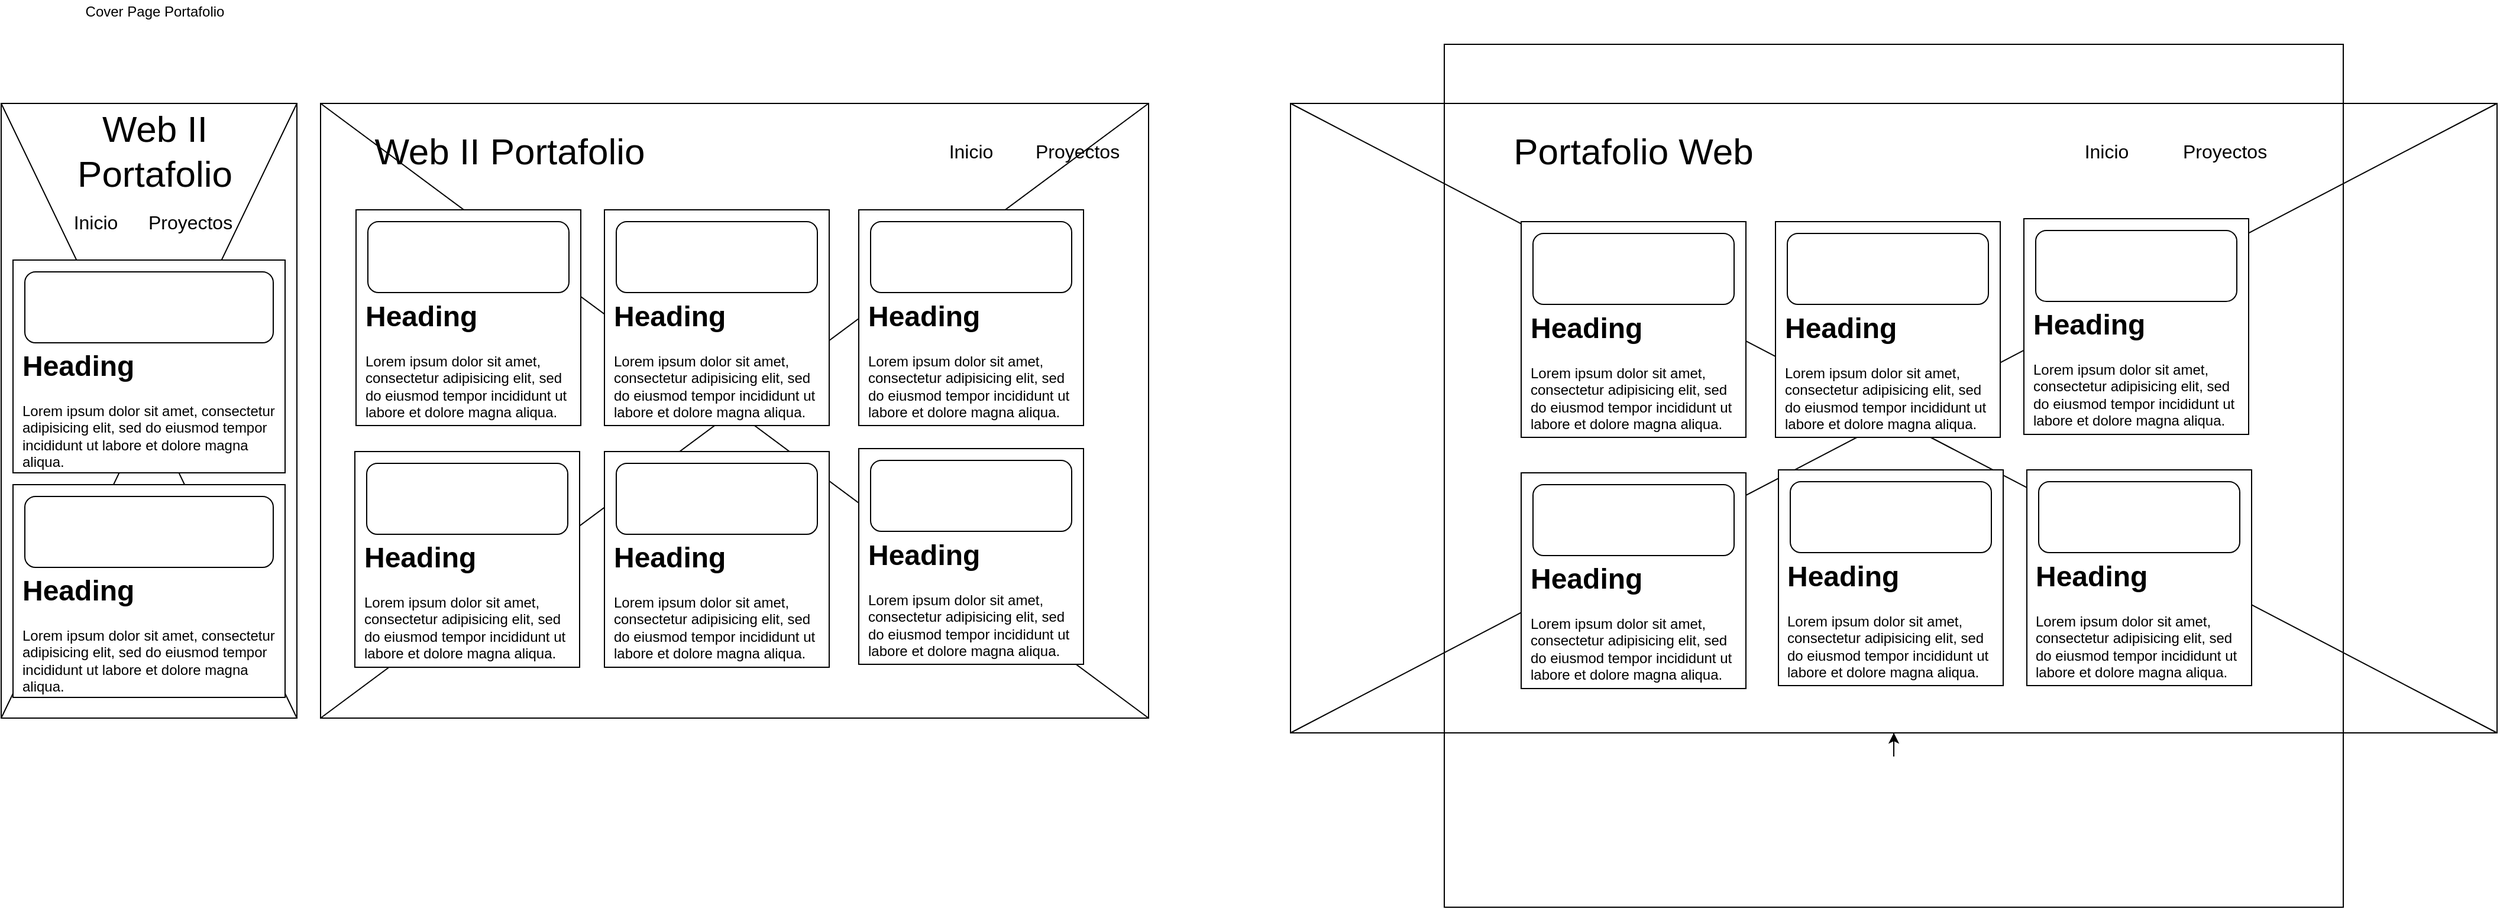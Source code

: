 <mxfile version="14.1.8" type="device"><diagram id="T7Pykl_5rJiDA-mQ_PRu" name="Página-1"><mxGraphModel dx="1217" dy="706" grid="1" gridSize="10" guides="1" tooltips="1" connect="1" arrows="1" fold="1" page="1" pageScale="1" pageWidth="827" pageHeight="1169" math="0" shadow="0"><root><mxCell id="0"/><mxCell id="1" parent="0"/><mxCell id="dx6olBOjs_Xhb-fbIJZ2-1" value="" style="rounded=0;whiteSpace=wrap;html=1;" vertex="1" parent="1"><mxGeometry x="20" y="107.5" width="250" height="520" as="geometry"/></mxCell><mxCell id="dx6olBOjs_Xhb-fbIJZ2-2" value="" style="rounded=0;whiteSpace=wrap;html=1;" vertex="1" parent="1"><mxGeometry x="290" y="107.5" width="700" height="520" as="geometry"/></mxCell><mxCell id="dx6olBOjs_Xhb-fbIJZ2-3" value="" style="rounded=0;whiteSpace=wrap;html=1;rotation=90;" vertex="1" parent="1"><mxGeometry x="1353.75" y="-136.25" width="532.5" height="1020" as="geometry"/></mxCell><mxCell id="dx6olBOjs_Xhb-fbIJZ2-4" value="Cover Page Portafolio" style="text;html=1;strokeColor=none;fillColor=none;align=center;verticalAlign=middle;whiteSpace=wrap;rounded=0;" vertex="1" parent="1"><mxGeometry x="20" y="20" width="260" height="20" as="geometry"/></mxCell><mxCell id="dx6olBOjs_Xhb-fbIJZ2-5" value="" style="endArrow=none;html=1;exitX=0;exitY=1;exitDx=0;exitDy=0;" edge="1" source="dx6olBOjs_Xhb-fbIJZ2-1" parent="1"><mxGeometry width="50" height="50" relative="1" as="geometry"><mxPoint x="220" y="157.5" as="sourcePoint"/><mxPoint x="270" y="107.5" as="targetPoint"/><Array as="points"/></mxGeometry></mxCell><mxCell id="dx6olBOjs_Xhb-fbIJZ2-6" value="" style="endArrow=none;html=1;exitX=1;exitY=1;exitDx=0;exitDy=0;entryX=0;entryY=0;entryDx=0;entryDy=0;" edge="1" source="dx6olBOjs_Xhb-fbIJZ2-1" target="dx6olBOjs_Xhb-fbIJZ2-1" parent="1"><mxGeometry width="50" height="50" relative="1" as="geometry"><mxPoint x="30" y="637.5" as="sourcePoint"/><mxPoint x="280" y="117.5" as="targetPoint"/></mxGeometry></mxCell><mxCell id="dx6olBOjs_Xhb-fbIJZ2-9" value="Web II Portafolio" style="text;html=1;strokeColor=none;fillColor=none;align=center;verticalAlign=middle;whiteSpace=wrap;rounded=0;fontSize=31;" vertex="1" parent="1"><mxGeometry x="70" y="137.5" width="160" height="20" as="geometry"/></mxCell><mxCell id="dx6olBOjs_Xhb-fbIJZ2-10" value="Inicio" style="text;html=1;strokeColor=none;fillColor=none;align=center;verticalAlign=middle;whiteSpace=wrap;rounded=0;fontSize=16;" vertex="1" parent="1"><mxGeometry x="80" y="197.5" width="40" height="20" as="geometry"/></mxCell><mxCell id="dx6olBOjs_Xhb-fbIJZ2-11" value="Proyectos" style="text;html=1;strokeColor=none;fillColor=none;align=center;verticalAlign=middle;whiteSpace=wrap;rounded=0;fontSize=16;" vertex="1" parent="1"><mxGeometry x="160" y="197.5" width="40" height="20" as="geometry"/></mxCell><mxCell id="dx6olBOjs_Xhb-fbIJZ2-12" value="Web II Portafolio" style="text;html=1;strokeColor=none;fillColor=none;align=center;verticalAlign=middle;whiteSpace=wrap;rounded=0;fontSize=31;" vertex="1" parent="1"><mxGeometry x="310" y="137.5" width="280" height="20" as="geometry"/></mxCell><mxCell id="dx6olBOjs_Xhb-fbIJZ2-13" value="Inicio" style="text;html=1;strokeColor=none;fillColor=none;align=center;verticalAlign=middle;whiteSpace=wrap;rounded=0;fontSize=16;" vertex="1" parent="1"><mxGeometry x="820" y="137.5" width="40" height="20" as="geometry"/></mxCell><mxCell id="dx6olBOjs_Xhb-fbIJZ2-14" value="Proyectos" style="text;html=1;strokeColor=none;fillColor=none;align=center;verticalAlign=middle;whiteSpace=wrap;rounded=0;fontSize=16;" vertex="1" parent="1"><mxGeometry x="910" y="137.5" width="40" height="20" as="geometry"/></mxCell><mxCell id="dx6olBOjs_Xhb-fbIJZ2-15" value="" style="endArrow=none;html=1;fontSize=16;entryX=0;entryY=0;entryDx=0;entryDy=0;exitX=1;exitY=1;exitDx=0;exitDy=0;" edge="1" source="dx6olBOjs_Xhb-fbIJZ2-2" target="dx6olBOjs_Xhb-fbIJZ2-2" parent="1"><mxGeometry width="50" height="50" relative="1" as="geometry"><mxPoint x="620" y="327.5" as="sourcePoint"/><mxPoint x="670" y="277.5" as="targetPoint"/></mxGeometry></mxCell><mxCell id="dx6olBOjs_Xhb-fbIJZ2-16" value="" style="endArrow=none;html=1;fontSize=16;entryX=1;entryY=0;entryDx=0;entryDy=0;exitX=0;exitY=1;exitDx=0;exitDy=0;" edge="1" source="dx6olBOjs_Xhb-fbIJZ2-2" target="dx6olBOjs_Xhb-fbIJZ2-2" parent="1"><mxGeometry width="50" height="50" relative="1" as="geometry"><mxPoint x="620" y="327.5" as="sourcePoint"/><mxPoint x="670" y="277.5" as="targetPoint"/></mxGeometry></mxCell><mxCell id="dx6olBOjs_Xhb-fbIJZ2-17" style="edgeStyle=orthogonalEdgeStyle;rounded=0;orthogonalLoop=1;jettySize=auto;html=1;exitX=1;exitY=0.5;exitDx=0;exitDy=0;fontSize=16;" edge="1" source="dx6olBOjs_Xhb-fbIJZ2-3" target="dx6olBOjs_Xhb-fbIJZ2-3" parent="1"><mxGeometry relative="1" as="geometry"/></mxCell><mxCell id="dx6olBOjs_Xhb-fbIJZ2-20" value="Portafolio Web" style="text;html=1;strokeColor=none;fillColor=none;align=center;verticalAlign=middle;whiteSpace=wrap;rounded=0;fontSize=31;" vertex="1" parent="1"><mxGeometry x="1260" y="137.5" width="280" height="20" as="geometry"/></mxCell><mxCell id="dx6olBOjs_Xhb-fbIJZ2-21" value="Inicio" style="text;html=1;strokeColor=none;fillColor=none;align=center;verticalAlign=middle;whiteSpace=wrap;rounded=0;fontSize=16;" vertex="1" parent="1"><mxGeometry x="1780" y="137.5" width="40" height="20" as="geometry"/></mxCell><mxCell id="dx6olBOjs_Xhb-fbIJZ2-22" value="Proyectos" style="text;html=1;strokeColor=none;fillColor=none;align=center;verticalAlign=middle;whiteSpace=wrap;rounded=0;fontSize=16;" vertex="1" parent="1"><mxGeometry x="1880" y="137.5" width="40" height="20" as="geometry"/></mxCell><mxCell id="dx6olBOjs_Xhb-fbIJZ2-25" value="" style="endArrow=none;html=1;fontSize=16;entryX=0;entryY=1;entryDx=0;entryDy=0;exitX=1;exitY=0;exitDx=0;exitDy=0;" edge="1" source="dx6olBOjs_Xhb-fbIJZ2-3" target="dx6olBOjs_Xhb-fbIJZ2-3" parent="1"><mxGeometry width="50" height="50" relative="1" as="geometry"><mxPoint x="1460" y="497.5" as="sourcePoint"/><mxPoint x="1510" y="447.5" as="targetPoint"/></mxGeometry></mxCell><mxCell id="dx6olBOjs_Xhb-fbIJZ2-26" value="" style="endArrow=none;html=1;fontSize=16;exitX=1;exitY=1;exitDx=0;exitDy=0;entryX=0;entryY=0;entryDx=0;entryDy=0;" edge="1" source="dx6olBOjs_Xhb-fbIJZ2-3" target="dx6olBOjs_Xhb-fbIJZ2-3" parent="1"><mxGeometry width="50" height="50" relative="1" as="geometry"><mxPoint x="1460" y="497.5" as="sourcePoint"/><mxPoint x="1510" y="447.5" as="targetPoint"/></mxGeometry></mxCell><mxCell id="dx6olBOjs_Xhb-fbIJZ2-28" value="" style="rounded=0;whiteSpace=wrap;html=1;" vertex="1" parent="1"><mxGeometry x="30" y="240" width="230" height="180" as="geometry"/></mxCell><mxCell id="dx6olBOjs_Xhb-fbIJZ2-30" value="" style="rounded=0;whiteSpace=wrap;html=1;" vertex="1" parent="1"><mxGeometry x="30" y="430" width="230" height="180" as="geometry"/></mxCell><mxCell id="dx6olBOjs_Xhb-fbIJZ2-31" value="&lt;h1&gt;Heading&lt;/h1&gt;&lt;p&gt;Lorem ipsum dolor sit amet, consectetur adipisicing elit, sed do eiusmod tempor incididunt ut labore et dolore magna aliqua.&lt;/p&gt;" style="text;html=1;strokeColor=none;fillColor=none;spacing=5;spacingTop=-20;whiteSpace=wrap;overflow=hidden;rounded=0;" vertex="1" parent="1"><mxGeometry x="32.5" y="310" width="225" height="110" as="geometry"/></mxCell><mxCell id="dx6olBOjs_Xhb-fbIJZ2-32" value="&lt;h1&gt;Heading&lt;/h1&gt;&lt;p&gt;Lorem ipsum dolor sit amet, consectetur adipisicing elit, sed do eiusmod tempor incididunt ut labore et dolore magna aliqua.&lt;/p&gt;" style="text;html=1;strokeColor=none;fillColor=none;spacing=5;spacingTop=-20;whiteSpace=wrap;overflow=hidden;rounded=0;" vertex="1" parent="1"><mxGeometry x="32.5" y="500" width="225" height="110" as="geometry"/></mxCell><mxCell id="dx6olBOjs_Xhb-fbIJZ2-33" value="" style="rounded=1;whiteSpace=wrap;html=1;" vertex="1" parent="1"><mxGeometry x="40" y="250" width="210" height="60" as="geometry"/></mxCell><mxCell id="dx6olBOjs_Xhb-fbIJZ2-34" value="" style="rounded=1;whiteSpace=wrap;html=1;" vertex="1" parent="1"><mxGeometry x="40" y="440" width="210" height="60" as="geometry"/></mxCell><mxCell id="dx6olBOjs_Xhb-fbIJZ2-35" value="" style="rounded=0;whiteSpace=wrap;html=1;" vertex="1" parent="1"><mxGeometry x="320" y="197.5" width="190" height="182.5" as="geometry"/></mxCell><mxCell id="dx6olBOjs_Xhb-fbIJZ2-36" value="&lt;h1&gt;Heading&lt;/h1&gt;&lt;p&gt;Lorem ipsum dolor sit amet, consectetur adipisicing elit, sed do eiusmod tempor incididunt ut labore et dolore magna aliqua.&lt;/p&gt;" style="text;html=1;strokeColor=none;fillColor=none;spacing=5;spacingTop=-20;whiteSpace=wrap;overflow=hidden;rounded=0;" vertex="1" parent="1"><mxGeometry x="322.5" y="267.5" width="187.5" height="110" as="geometry"/></mxCell><mxCell id="dx6olBOjs_Xhb-fbIJZ2-37" value="" style="rounded=1;whiteSpace=wrap;html=1;" vertex="1" parent="1"><mxGeometry x="330" y="207.5" width="170" height="60" as="geometry"/></mxCell><mxCell id="dx6olBOjs_Xhb-fbIJZ2-42" value="" style="rounded=0;whiteSpace=wrap;html=1;" vertex="1" parent="1"><mxGeometry x="530" y="197.5" width="190" height="182.5" as="geometry"/></mxCell><mxCell id="dx6olBOjs_Xhb-fbIJZ2-43" value="&lt;h1&gt;Heading&lt;/h1&gt;&lt;p&gt;Lorem ipsum dolor sit amet, consectetur adipisicing elit, sed do eiusmod tempor incididunt ut labore et dolore magna aliqua.&lt;/p&gt;" style="text;html=1;strokeColor=none;fillColor=none;spacing=5;spacingTop=-20;whiteSpace=wrap;overflow=hidden;rounded=0;" vertex="1" parent="1"><mxGeometry x="532.5" y="267.5" width="187.5" height="110" as="geometry"/></mxCell><mxCell id="dx6olBOjs_Xhb-fbIJZ2-44" value="" style="rounded=1;whiteSpace=wrap;html=1;" vertex="1" parent="1"><mxGeometry x="540" y="207.5" width="170" height="60" as="geometry"/></mxCell><mxCell id="dx6olBOjs_Xhb-fbIJZ2-45" value="" style="rounded=0;whiteSpace=wrap;html=1;" vertex="1" parent="1"><mxGeometry x="745" y="197.5" width="190" height="182.5" as="geometry"/></mxCell><mxCell id="dx6olBOjs_Xhb-fbIJZ2-46" value="&lt;h1&gt;Heading&lt;/h1&gt;&lt;p&gt;Lorem ipsum dolor sit amet, consectetur adipisicing elit, sed do eiusmod tempor incididunt ut labore et dolore magna aliqua.&lt;/p&gt;" style="text;html=1;strokeColor=none;fillColor=none;spacing=5;spacingTop=-20;whiteSpace=wrap;overflow=hidden;rounded=0;" vertex="1" parent="1"><mxGeometry x="747.5" y="267.5" width="187.5" height="110" as="geometry"/></mxCell><mxCell id="dx6olBOjs_Xhb-fbIJZ2-47" value="" style="rounded=1;whiteSpace=wrap;html=1;" vertex="1" parent="1"><mxGeometry x="755" y="207.5" width="170" height="60" as="geometry"/></mxCell><mxCell id="dx6olBOjs_Xhb-fbIJZ2-51" value="" style="rounded=0;whiteSpace=wrap;html=1;" vertex="1" parent="1"><mxGeometry x="319" y="402" width="190" height="182.5" as="geometry"/></mxCell><mxCell id="dx6olBOjs_Xhb-fbIJZ2-52" value="&lt;h1&gt;Heading&lt;/h1&gt;&lt;p&gt;Lorem ipsum dolor sit amet, consectetur adipisicing elit, sed do eiusmod tempor incididunt ut labore et dolore magna aliqua.&lt;/p&gt;" style="text;html=1;strokeColor=none;fillColor=none;spacing=5;spacingTop=-20;whiteSpace=wrap;overflow=hidden;rounded=0;" vertex="1" parent="1"><mxGeometry x="321.5" y="472" width="187.5" height="110" as="geometry"/></mxCell><mxCell id="dx6olBOjs_Xhb-fbIJZ2-53" value="" style="rounded=1;whiteSpace=wrap;html=1;" vertex="1" parent="1"><mxGeometry x="329" y="412" width="170" height="60" as="geometry"/></mxCell><mxCell id="dx6olBOjs_Xhb-fbIJZ2-54" value="" style="rounded=0;whiteSpace=wrap;html=1;" vertex="1" parent="1"><mxGeometry x="530" y="402" width="190" height="182.5" as="geometry"/></mxCell><mxCell id="dx6olBOjs_Xhb-fbIJZ2-55" value="&lt;h1&gt;Heading&lt;/h1&gt;&lt;p&gt;Lorem ipsum dolor sit amet, consectetur adipisicing elit, sed do eiusmod tempor incididunt ut labore et dolore magna aliqua.&lt;/p&gt;" style="text;html=1;strokeColor=none;fillColor=none;spacing=5;spacingTop=-20;whiteSpace=wrap;overflow=hidden;rounded=0;" vertex="1" parent="1"><mxGeometry x="532.5" y="472" width="187.5" height="110" as="geometry"/></mxCell><mxCell id="dx6olBOjs_Xhb-fbIJZ2-56" value="" style="rounded=1;whiteSpace=wrap;html=1;" vertex="1" parent="1"><mxGeometry x="540" y="412" width="170" height="60" as="geometry"/></mxCell><mxCell id="dx6olBOjs_Xhb-fbIJZ2-57" value="" style="rounded=0;whiteSpace=wrap;html=1;" vertex="1" parent="1"><mxGeometry x="745" y="399.5" width="190" height="182.5" as="geometry"/></mxCell><mxCell id="dx6olBOjs_Xhb-fbIJZ2-58" value="&lt;h1&gt;Heading&lt;/h1&gt;&lt;p&gt;Lorem ipsum dolor sit amet, consectetur adipisicing elit, sed do eiusmod tempor incididunt ut labore et dolore magna aliqua.&lt;/p&gt;" style="text;html=1;strokeColor=none;fillColor=none;spacing=5;spacingTop=-20;whiteSpace=wrap;overflow=hidden;rounded=0;" vertex="1" parent="1"><mxGeometry x="747.5" y="469.5" width="187.5" height="110" as="geometry"/></mxCell><mxCell id="dx6olBOjs_Xhb-fbIJZ2-59" value="" style="rounded=1;whiteSpace=wrap;html=1;" vertex="1" parent="1"><mxGeometry x="755" y="409.5" width="170" height="60" as="geometry"/></mxCell><mxCell id="dx6olBOjs_Xhb-fbIJZ2-27" value="" style="rounded=0;whiteSpace=wrap;html=1;fontSize=16;fillColor=none;" vertex="1" parent="1"><mxGeometry x="1240" y="57.5" width="760" height="730" as="geometry"/></mxCell><mxCell id="dx6olBOjs_Xhb-fbIJZ2-60" value="" style="rounded=0;whiteSpace=wrap;html=1;" vertex="1" parent="1"><mxGeometry x="1305" y="207.5" width="190" height="182.5" as="geometry"/></mxCell><mxCell id="dx6olBOjs_Xhb-fbIJZ2-61" value="&lt;h1&gt;Heading&lt;/h1&gt;&lt;p&gt;Lorem ipsum dolor sit amet, consectetur adipisicing elit, sed do eiusmod tempor incididunt ut labore et dolore magna aliqua.&lt;/p&gt;" style="text;html=1;strokeColor=none;fillColor=none;spacing=5;spacingTop=-20;whiteSpace=wrap;overflow=hidden;rounded=0;" vertex="1" parent="1"><mxGeometry x="1307.5" y="277.5" width="187.5" height="110" as="geometry"/></mxCell><mxCell id="dx6olBOjs_Xhb-fbIJZ2-62" value="" style="rounded=1;whiteSpace=wrap;html=1;" vertex="1" parent="1"><mxGeometry x="1315" y="217.5" width="170" height="60" as="geometry"/></mxCell><mxCell id="dx6olBOjs_Xhb-fbIJZ2-63" value="" style="rounded=0;whiteSpace=wrap;html=1;" vertex="1" parent="1"><mxGeometry x="1520" y="207.5" width="190" height="182.5" as="geometry"/></mxCell><mxCell id="dx6olBOjs_Xhb-fbIJZ2-64" value="&lt;h1&gt;Heading&lt;/h1&gt;&lt;p&gt;Lorem ipsum dolor sit amet, consectetur adipisicing elit, sed do eiusmod tempor incididunt ut labore et dolore magna aliqua.&lt;/p&gt;" style="text;html=1;strokeColor=none;fillColor=none;spacing=5;spacingTop=-20;whiteSpace=wrap;overflow=hidden;rounded=0;" vertex="1" parent="1"><mxGeometry x="1522.5" y="277.5" width="187.5" height="110" as="geometry"/></mxCell><mxCell id="dx6olBOjs_Xhb-fbIJZ2-65" value="" style="rounded=1;whiteSpace=wrap;html=1;" vertex="1" parent="1"><mxGeometry x="1530" y="217.5" width="170" height="60" as="geometry"/></mxCell><mxCell id="dx6olBOjs_Xhb-fbIJZ2-66" value="" style="rounded=0;whiteSpace=wrap;html=1;" vertex="1" parent="1"><mxGeometry x="1730" y="205" width="190" height="182.5" as="geometry"/></mxCell><mxCell id="dx6olBOjs_Xhb-fbIJZ2-67" value="&lt;h1&gt;Heading&lt;/h1&gt;&lt;p&gt;Lorem ipsum dolor sit amet, consectetur adipisicing elit, sed do eiusmod tempor incididunt ut labore et dolore magna aliqua.&lt;/p&gt;" style="text;html=1;strokeColor=none;fillColor=none;spacing=5;spacingTop=-20;whiteSpace=wrap;overflow=hidden;rounded=0;" vertex="1" parent="1"><mxGeometry x="1732.5" y="275" width="187.5" height="110" as="geometry"/></mxCell><mxCell id="dx6olBOjs_Xhb-fbIJZ2-68" value="" style="rounded=1;whiteSpace=wrap;html=1;" vertex="1" parent="1"><mxGeometry x="1740" y="215" width="170" height="60" as="geometry"/></mxCell><mxCell id="dx6olBOjs_Xhb-fbIJZ2-69" value="" style="rounded=0;whiteSpace=wrap;html=1;" vertex="1" parent="1"><mxGeometry x="1305" y="420" width="190" height="182.5" as="geometry"/></mxCell><mxCell id="dx6olBOjs_Xhb-fbIJZ2-70" value="&lt;h1&gt;Heading&lt;/h1&gt;&lt;p&gt;Lorem ipsum dolor sit amet, consectetur adipisicing elit, sed do eiusmod tempor incididunt ut labore et dolore magna aliqua.&lt;/p&gt;" style="text;html=1;strokeColor=none;fillColor=none;spacing=5;spacingTop=-20;whiteSpace=wrap;overflow=hidden;rounded=0;" vertex="1" parent="1"><mxGeometry x="1307.5" y="490" width="187.5" height="110" as="geometry"/></mxCell><mxCell id="dx6olBOjs_Xhb-fbIJZ2-71" value="" style="rounded=1;whiteSpace=wrap;html=1;" vertex="1" parent="1"><mxGeometry x="1315" y="430" width="170" height="60" as="geometry"/></mxCell><mxCell id="dx6olBOjs_Xhb-fbIJZ2-72" value="" style="rounded=0;whiteSpace=wrap;html=1;" vertex="1" parent="1"><mxGeometry x="1522.5" y="417.5" width="190" height="182.5" as="geometry"/></mxCell><mxCell id="dx6olBOjs_Xhb-fbIJZ2-73" value="&lt;h1&gt;Heading&lt;/h1&gt;&lt;p&gt;Lorem ipsum dolor sit amet, consectetur adipisicing elit, sed do eiusmod tempor incididunt ut labore et dolore magna aliqua.&lt;/p&gt;" style="text;html=1;strokeColor=none;fillColor=none;spacing=5;spacingTop=-20;whiteSpace=wrap;overflow=hidden;rounded=0;" vertex="1" parent="1"><mxGeometry x="1525" y="487.5" width="187.5" height="110" as="geometry"/></mxCell><mxCell id="dx6olBOjs_Xhb-fbIJZ2-74" value="" style="rounded=1;whiteSpace=wrap;html=1;" vertex="1" parent="1"><mxGeometry x="1532.5" y="427.5" width="170" height="60" as="geometry"/></mxCell><mxCell id="dx6olBOjs_Xhb-fbIJZ2-75" value="" style="rounded=0;whiteSpace=wrap;html=1;" vertex="1" parent="1"><mxGeometry x="1732.5" y="417.5" width="190" height="182.5" as="geometry"/></mxCell><mxCell id="dx6olBOjs_Xhb-fbIJZ2-76" value="&lt;h1&gt;Heading&lt;/h1&gt;&lt;p&gt;Lorem ipsum dolor sit amet, consectetur adipisicing elit, sed do eiusmod tempor incididunt ut labore et dolore magna aliqua.&lt;/p&gt;" style="text;html=1;strokeColor=none;fillColor=none;spacing=5;spacingTop=-20;whiteSpace=wrap;overflow=hidden;rounded=0;" vertex="1" parent="1"><mxGeometry x="1735" y="487.5" width="187.5" height="110" as="geometry"/></mxCell><mxCell id="dx6olBOjs_Xhb-fbIJZ2-77" value="" style="rounded=1;whiteSpace=wrap;html=1;" vertex="1" parent="1"><mxGeometry x="1742.5" y="427.5" width="170" height="60" as="geometry"/></mxCell></root></mxGraphModel></diagram></mxfile>